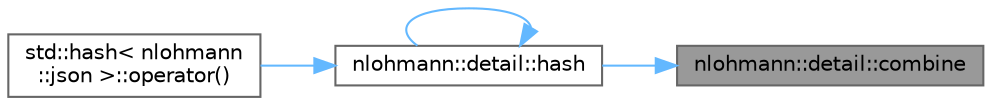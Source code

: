 digraph "nlohmann::detail::combine"
{
 // LATEX_PDF_SIZE
  bgcolor="transparent";
  edge [fontname=Helvetica,fontsize=10,labelfontname=Helvetica,labelfontsize=10];
  node [fontname=Helvetica,fontsize=10,shape=box,height=0.2,width=0.4];
  rankdir="RL";
  Node1 [label="nlohmann::detail::combine",height=0.2,width=0.4,color="gray40", fillcolor="grey60", style="filled", fontcolor="black",tooltip=" "];
  Node1 -> Node2 [dir="back",color="steelblue1",style="solid"];
  Node2 [label="nlohmann::detail::hash",height=0.2,width=0.4,color="grey40", fillcolor="white", style="filled",URL="$a00477.html#a679e5e522ac6afa5d5923292fab450b8",tooltip="hash a JSON value"];
  Node2 -> Node2 [dir="back",color="steelblue1",style="solid"];
  Node2 -> Node3 [dir="back",color="steelblue1",style="solid"];
  Node3 [label="std::hash\< nlohmann\l::json \>::operator()",height=0.2,width=0.4,color="grey40", fillcolor="white", style="filled",URL="$a02063.html#aec1567d1fa47dbe5b77954dce3a55b64",tooltip="return a hash value for a JSON object"];
}
